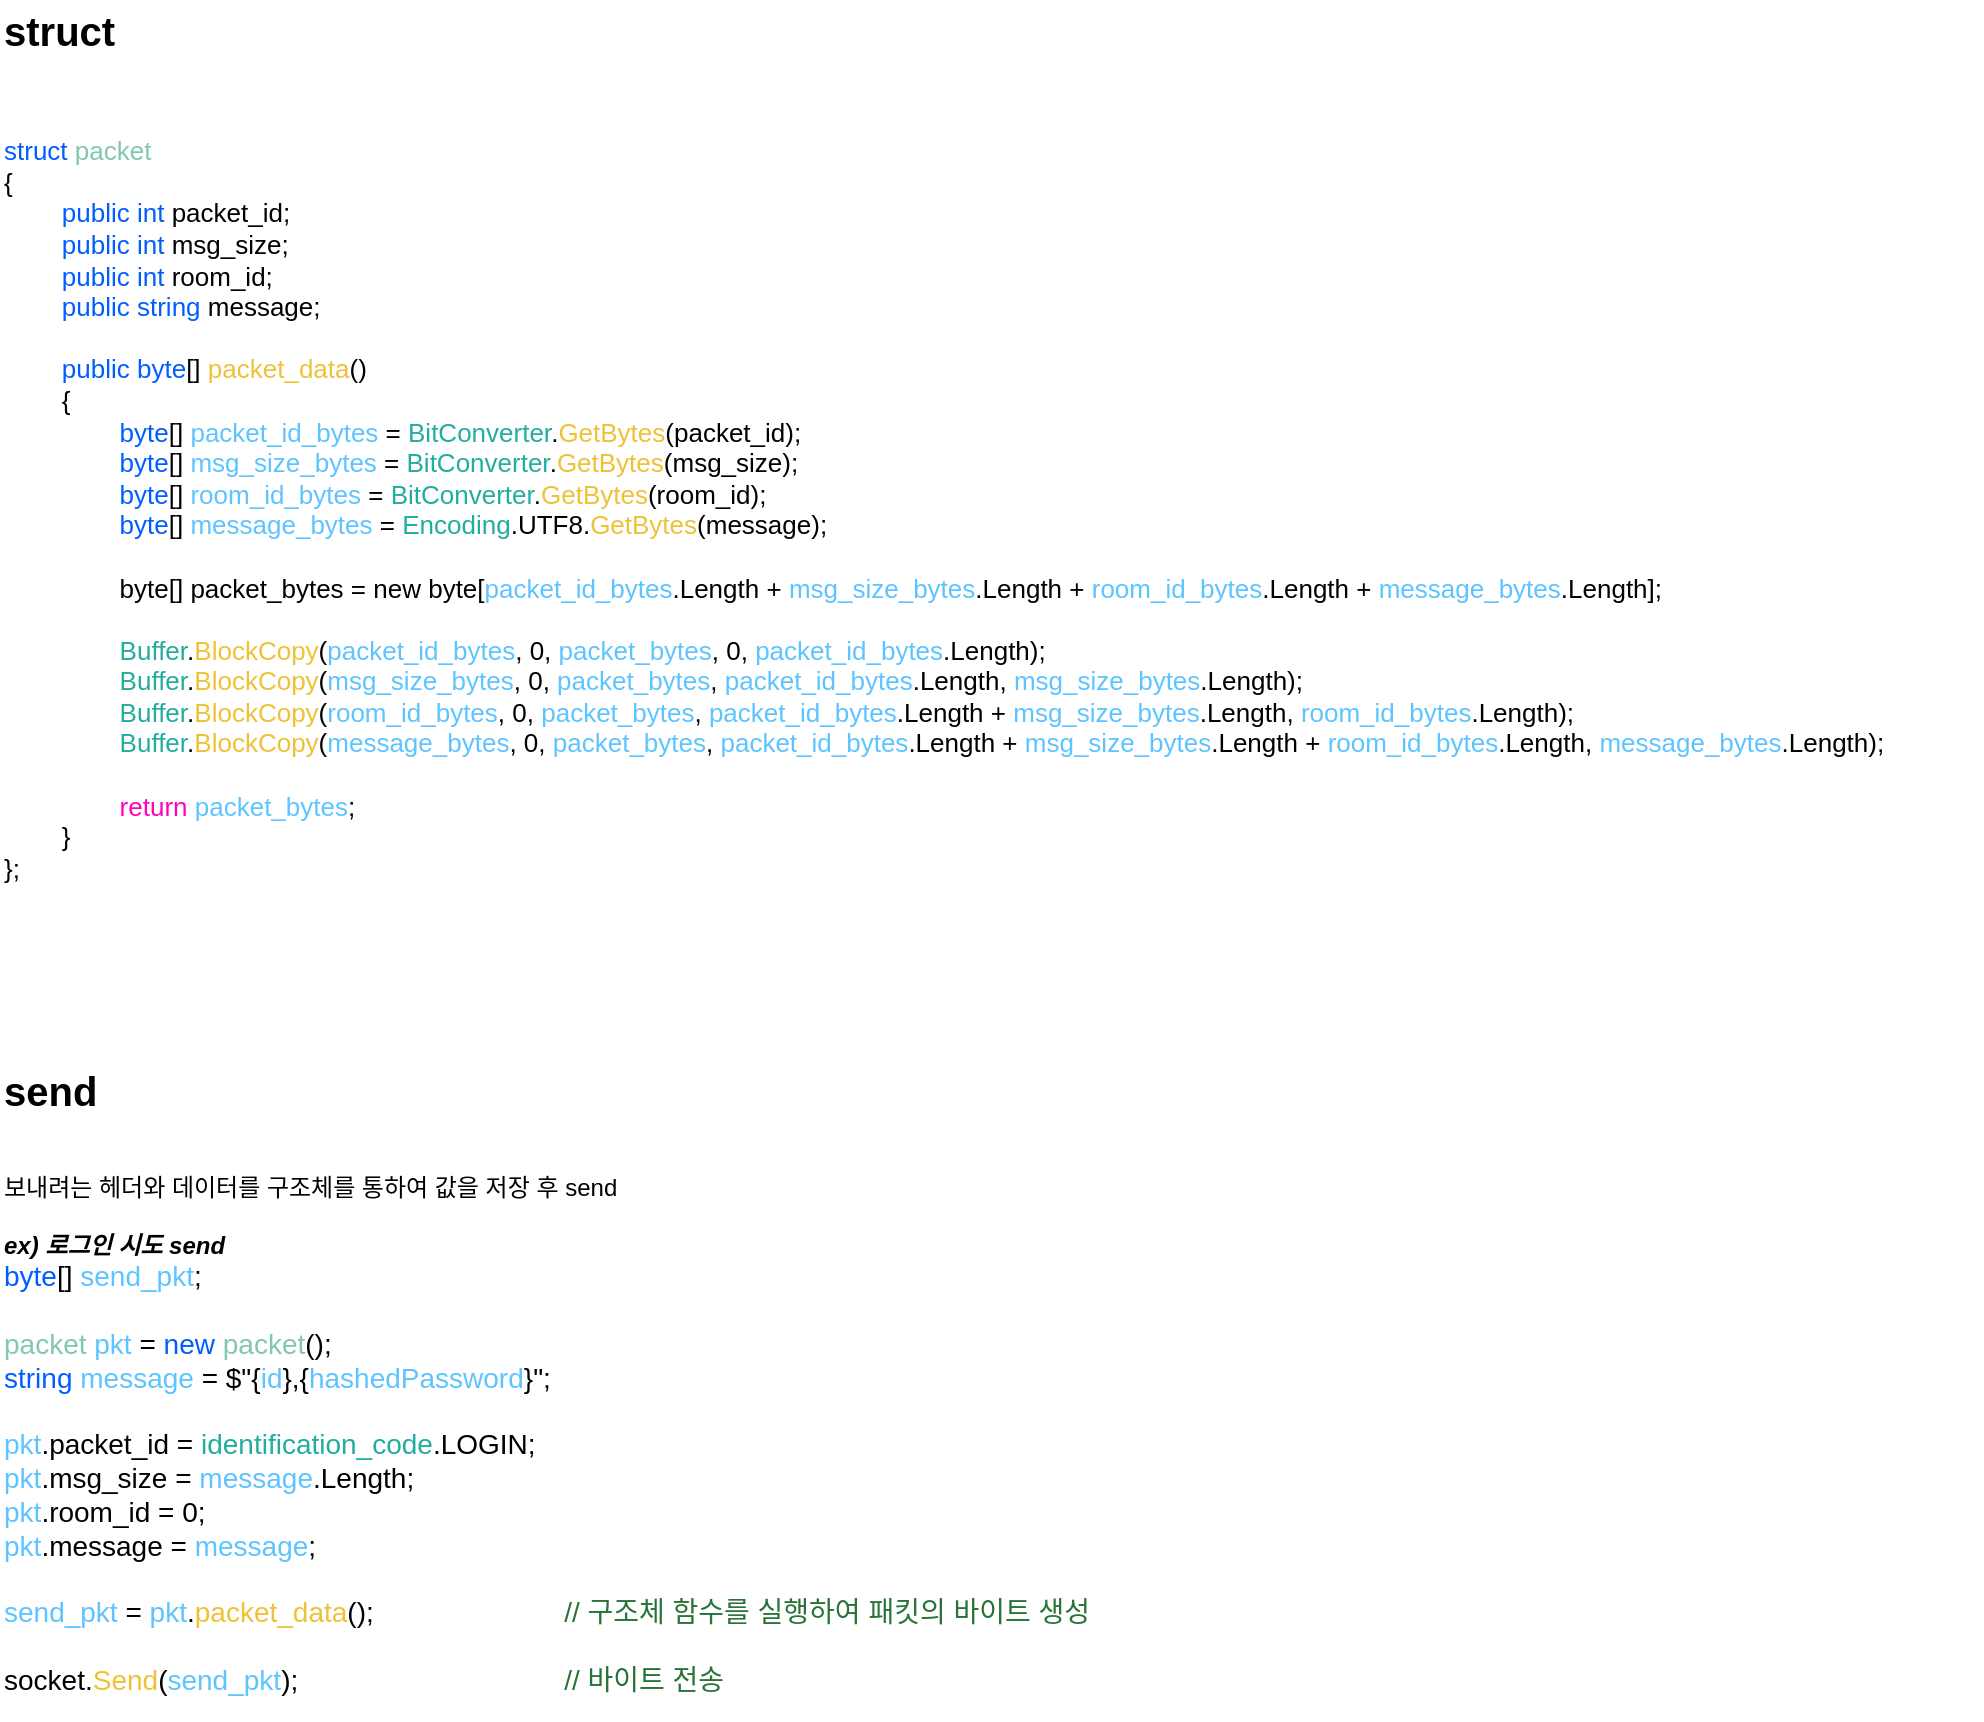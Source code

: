 <mxfile version="24.7.17">
  <diagram name="페이지-1" id="OGJJPKaFFh_ImrWDYOEu">
    <mxGraphModel dx="806" dy="771" grid="1" gridSize="10" guides="1" tooltips="1" connect="1" arrows="1" fold="1" page="1" pageScale="1" pageWidth="827" pageHeight="1169" math="0" shadow="0">
      <root>
        <mxCell id="0" />
        <mxCell id="1" parent="0" />
        <mxCell id="hsGD_RhnxvM9qgn9JG00-1" value="struct" style="text;html=1;align=left;verticalAlign=middle;whiteSpace=wrap;rounded=0;fontSize=20;fontStyle=1" vertex="1" parent="1">
          <mxGeometry x="49" y="60" width="60" height="30" as="geometry" />
        </mxCell>
        <mxCell id="hsGD_RhnxvM9qgn9JG00-2" value="&lt;font style=&quot;font-size: 13px;&quot;&gt;&lt;font color=&quot;#005eff&quot;&gt;struct &lt;/font&gt;&lt;font color=&quot;#83c7ad&quot;&gt;packet&lt;/font&gt;&lt;/font&gt;&lt;div style=&quot;font-size: 13px;&quot;&gt;&lt;font style=&quot;font-size: 13px;&quot;&gt;{&lt;/font&gt;&lt;/div&gt;&lt;div style=&quot;font-size: 13px;&quot;&gt;&lt;font style=&quot;font-size: 13px;&quot;&gt;&lt;span style=&quot;white-space: pre;&quot;&gt;&#x9;&lt;/span&gt;&lt;font color=&quot;#005eff&quot;&gt;public int&lt;/font&gt; packet_id;&lt;br style=&quot;&quot;&gt;&lt;/font&gt;&lt;/div&gt;&lt;div style=&quot;font-size: 13px;&quot;&gt;&lt;font style=&quot;font-size: 13px;&quot;&gt;&lt;span style=&quot;white-space: pre;&quot;&gt;&#x9;&lt;/span&gt;&lt;font color=&quot;#005eff&quot;&gt;public int&lt;/font&gt; msg_size;&lt;/font&gt;&lt;/div&gt;&lt;div style=&quot;font-size: 13px;&quot;&gt;&lt;font style=&quot;font-size: 13px;&quot;&gt;&lt;span style=&quot;white-space: pre;&quot;&gt;&#x9;&lt;/span&gt;&lt;font color=&quot;#005eff&quot;&gt;public int&lt;/font&gt; room_id;&lt;br style=&quot;&quot;&gt;&lt;/font&gt;&lt;/div&gt;&lt;div style=&quot;font-size: 13px;&quot;&gt;&lt;font style=&quot;font-size: 13px;&quot;&gt;&lt;span style=&quot;white-space: pre;&quot;&gt;&#x9;&lt;/span&gt;&lt;font color=&quot;#005eff&quot;&gt;public string&lt;/font&gt; message;&lt;br style=&quot;&quot;&gt;&lt;/font&gt;&lt;/div&gt;&lt;div style=&quot;font-size: 13px;&quot;&gt;&lt;font style=&quot;font-size: 13px;&quot;&gt;&lt;span style=&quot;white-space: pre;&quot;&gt;&#x9;&lt;/span&gt;&lt;br style=&quot;&quot;&gt;&lt;/font&gt;&lt;/div&gt;&lt;div style=&quot;font-size: 13px;&quot;&gt;&lt;font style=&quot;font-size: 13px;&quot;&gt;&lt;span style=&quot;white-space: pre;&quot;&gt;&#x9;&lt;/span&gt;&lt;font color=&quot;#005eff&quot;&gt;public byte&lt;/font&gt;[] &lt;font color=&quot;#edc237&quot;&gt;packet_data&lt;/font&gt;()&lt;br style=&quot;&quot;&gt;&lt;/font&gt;&lt;/div&gt;&lt;div style=&quot;font-size: 13px;&quot;&gt;&lt;font style=&quot;font-size: 13px;&quot;&gt;&lt;span style=&quot;white-space: pre;&quot;&gt;&#x9;&lt;/span&gt;{&lt;br style=&quot;&quot;&gt;&lt;/font&gt;&lt;/div&gt;&lt;div style=&quot;font-size: 13px;&quot;&gt;&lt;font style=&quot;font-size: 13px;&quot;&gt;&lt;span style=&quot;white-space: pre;&quot;&gt;&#x9;&lt;/span&gt;&lt;span style=&quot;white-space: pre;&quot;&gt;&#x9;&lt;/span&gt;&lt;font color=&quot;#005eff&quot;&gt;byte&lt;/font&gt;[] &lt;font color=&quot;#5ec4ff&quot;&gt;packet_id_bytes &lt;/font&gt;= &lt;font color=&quot;#22ad9f&quot;&gt;BitConverter&lt;/font&gt;.&lt;font color=&quot;#edc237&quot;&gt;GetBytes&lt;/font&gt;(packet_id);&lt;br style=&quot;&quot;&gt;&lt;/font&gt;&lt;/div&gt;&lt;div style=&quot;font-size: 13px;&quot;&gt;&lt;font style=&quot;font-size: 13px;&quot;&gt;&lt;span style=&quot;white-space: pre;&quot;&gt;&#x9;&lt;/span&gt;&lt;span style=&quot;white-space: pre;&quot;&gt;&#x9;&lt;/span&gt;&lt;span style=&quot;background-color: initial;&quot;&gt;&lt;font color=&quot;#005eff&quot;&gt;byte&lt;/font&gt;[] &lt;font color=&quot;#5ec4ff&quot;&gt;msg_size_bytes &lt;/font&gt;= &lt;font color=&quot;#22ad9f&quot;&gt;BitConverter&lt;/font&gt;.&lt;font color=&quot;#edc237&quot;&gt;GetBytes&lt;/font&gt;(msg_size);&lt;/span&gt;&lt;/font&gt;&lt;/div&gt;&lt;div style=&quot;font-size: 13px;&quot;&gt;&lt;font style=&quot;font-size: 13px;&quot;&gt;&lt;span style=&quot;background-color: initial; white-space: pre;&quot;&gt;&#x9;&lt;/span&gt;&lt;span style=&quot;background-color: initial; white-space: pre;&quot;&gt;&#x9;&lt;/span&gt;&lt;span style=&quot;background-color: initial;&quot;&gt;&lt;font color=&quot;#005eff&quot;&gt;byte&lt;/font&gt;[] &lt;font color=&quot;#5ec4ff&quot;&gt;room_id_bytes &lt;/font&gt;= &lt;font color=&quot;#22ad9f&quot;&gt;BitConverter&lt;/font&gt;.&lt;font color=&quot;#edc237&quot;&gt;GetBytes&lt;/font&gt;(room_id);&lt;/span&gt;&lt;/font&gt;&lt;/div&gt;&lt;div style=&quot;font-size: 13px;&quot;&gt;&lt;font style=&quot;font-size: 13px;&quot;&gt;&lt;span style=&quot;white-space: pre;&quot;&gt;&#x9;&lt;/span&gt;&lt;span style=&quot;white-space: pre;&quot;&gt;&#x9;&lt;/span&gt;&lt;span style=&quot;background-color: initial;&quot;&gt;&lt;font color=&quot;#005eff&quot;&gt;byte&lt;/font&gt;[] &lt;font color=&quot;#5ec4ff&quot;&gt;message_bytes &lt;/font&gt;= &lt;font color=&quot;#22ad9f&quot;&gt;Encoding&lt;/font&gt;.UTF8.&lt;font color=&quot;#edc237&quot;&gt;GetBytes&lt;/font&gt;(message);&lt;/span&gt;&lt;span style=&quot;background-color: initial;&quot;&gt;&lt;br style=&quot;&quot;&gt;&lt;/span&gt;&lt;/font&gt;&lt;/div&gt;&lt;div style=&quot;font-size: 13px;&quot;&gt;&lt;span style=&quot;background-color: initial;&quot;&gt;&lt;font style=&quot;font-size: 13px;&quot;&gt;&lt;span style=&quot;white-space: pre;&quot;&gt;&#x9;&lt;/span&gt;&lt;span style=&quot;white-space: pre;&quot;&gt;&#x9;&lt;/span&gt;&lt;br style=&quot;&quot;&gt;&lt;/font&gt;&lt;/span&gt;&lt;/div&gt;&lt;div style=&quot;font-size: 13px;&quot;&gt;&lt;font style=&quot;font-size: 13px;&quot;&gt;&lt;span style=&quot;white-space: pre;&quot;&gt;&#x9;&lt;/span&gt;&lt;span style=&quot;white-space: pre;&quot;&gt;&#x9;&lt;/span&gt;byte[] packet_bytes = new byte[&lt;font color=&quot;#5ec4ff&quot;&gt;packet_id_bytes&lt;/font&gt;.Length + &lt;font color=&quot;#5ec4ff&quot;&gt;msg_size_bytes&lt;/font&gt;.Length + &lt;font color=&quot;#5ec4ff&quot;&gt;room_id_bytes&lt;/font&gt;.Length + &lt;font color=&quot;#5ec4ff&quot;&gt;message_bytes&lt;/font&gt;.Length];&lt;br style=&quot;&quot;&gt;&lt;/font&gt;&lt;/div&gt;&lt;div style=&quot;font-size: 13px;&quot;&gt;&lt;font style=&quot;font-size: 13px;&quot;&gt;&lt;br style=&quot;&quot;&gt;&lt;/font&gt;&lt;/div&gt;&lt;div style=&quot;font-size: 13px;&quot;&gt;&lt;font style=&quot;font-size: 13px;&quot;&gt;&lt;span style=&quot;white-space: pre;&quot;&gt;&#x9;&lt;/span&gt;&lt;span style=&quot;white-space: pre;&quot;&gt;&#x9;&lt;/span&gt;&lt;font color=&quot;#22ad9f&quot;&gt;Buffer&lt;/font&gt;.&lt;font color=&quot;#edc237&quot;&gt;BlockCopy&lt;/font&gt;(&lt;font color=&quot;#5ec4ff&quot;&gt;packet_id_bytes&lt;/font&gt;, 0, &lt;font color=&quot;#5ec4ff&quot;&gt;packet_bytes&lt;/font&gt;, 0, &lt;font color=&quot;#5ec4ff&quot;&gt;packet_id_bytes&lt;/font&gt;.Length);&lt;br style=&quot;&quot;&gt;&lt;/font&gt;&lt;/div&gt;&lt;div style=&quot;font-size: 13px;&quot;&gt;&lt;font style=&quot;font-size: 13px;&quot;&gt;&lt;span style=&quot;white-space: pre;&quot;&gt;&#x9;&lt;/span&gt;&lt;span style=&quot;white-space: pre;&quot;&gt;&#x9;&lt;/span&gt;&lt;span style=&quot;color: rgb(34, 173, 159);&quot;&gt;Buffer&lt;/span&gt;.&lt;span style=&quot;color: rgb(237, 194, 55);&quot;&gt;BlockCopy&lt;/span&gt;(&lt;font color=&quot;#5ec4ff&quot;&gt;msg_size_bytes&lt;/font&gt;, 0, &lt;font color=&quot;#5ec4ff&quot;&gt;packet_bytes&lt;/font&gt;, &lt;font color=&quot;#5ec4ff&quot;&gt;packet_id_bytes&lt;/font&gt;.Length, &lt;font color=&quot;#5ec4ff&quot;&gt;msg_size_bytes&lt;/font&gt;.Length);&lt;br style=&quot;&quot;&gt;&lt;/font&gt;&lt;/div&gt;&lt;div style=&quot;font-size: 13px;&quot;&gt;&lt;font style=&quot;font-size: 13px;&quot;&gt;&lt;span style=&quot;white-space: pre;&quot;&gt;&#x9;&lt;/span&gt;&lt;span style=&quot;white-space: pre;&quot;&gt;&#x9;&lt;/span&gt;&lt;span style=&quot;color: rgb(34, 173, 159);&quot;&gt;Buffer&lt;/span&gt;.&lt;span style=&quot;color: rgb(237, 194, 55);&quot;&gt;BlockCopy&lt;/span&gt;(&lt;font color=&quot;#5ec4ff&quot;&gt;room_id_bytes&lt;/font&gt;, 0, &lt;font color=&quot;#5ec4ff&quot;&gt;packet_bytes&lt;/font&gt;, &lt;font color=&quot;#5ec4ff&quot;&gt;packet_id_bytes&lt;/font&gt;.Length + &lt;font color=&quot;#5ec4ff&quot;&gt;msg_size_bytes&lt;/font&gt;.Length, &lt;font color=&quot;#5ec4ff&quot;&gt;room_id_bytes&lt;/font&gt;.Length);&lt;br style=&quot;&quot;&gt;&lt;/font&gt;&lt;/div&gt;&lt;div style=&quot;font-size: 13px;&quot;&gt;&lt;font style=&quot;font-size: 13px;&quot;&gt;&lt;span style=&quot;white-space: pre;&quot;&gt;&#x9;&lt;/span&gt;&lt;span style=&quot;white-space: pre;&quot;&gt;&#x9;&lt;/span&gt;&lt;span style=&quot;color: rgb(34, 173, 159);&quot;&gt;Buffer&lt;/span&gt;.&lt;span style=&quot;color: rgb(237, 194, 55);&quot;&gt;BlockCopy&lt;/span&gt;(&lt;font color=&quot;#5ec4ff&quot;&gt;message_bytes&lt;/font&gt;, 0, &lt;font color=&quot;#5ec4ff&quot;&gt;packet_bytes&lt;/font&gt;, &lt;font color=&quot;#5ec4ff&quot;&gt;packet_id_bytes&lt;/font&gt;.Length + &lt;font color=&quot;#5ec4ff&quot;&gt;msg_size_bytes&lt;/font&gt;.Length + &lt;font color=&quot;#5ec4ff&quot;&gt;room_id_bytes&lt;/font&gt;.Length, &lt;font color=&quot;#5ec4ff&quot;&gt;message_bytes&lt;/font&gt;.Length);&lt;br style=&quot;&quot;&gt;&lt;/font&gt;&lt;/div&gt;&lt;div style=&quot;font-size: 13px;&quot;&gt;&lt;font style=&quot;font-size: 13px;&quot;&gt;&lt;br&gt;&lt;/font&gt;&lt;/div&gt;&lt;div style=&quot;font-size: 13px;&quot;&gt;&lt;font style=&quot;font-size: 13px;&quot;&gt;&lt;span style=&quot;white-space: pre;&quot;&gt;&#x9;&lt;/span&gt;&lt;span style=&quot;white-space: pre;&quot;&gt;&#x9;&lt;/span&gt;&lt;font color=&quot;#ff03bc&quot;&gt;return &lt;/font&gt;&lt;font color=&quot;#5ec4ff&quot;&gt;packet_bytes&lt;/font&gt;;&lt;br&gt;&lt;/font&gt;&lt;/div&gt;&lt;div style=&quot;font-size: 13px;&quot;&gt;&lt;span style=&quot;background-color: initial;&quot;&gt;&lt;font style=&quot;font-size: 13px;&quot;&gt;&lt;span style=&quot;white-space: pre;&quot;&gt;&#x9;&lt;/span&gt;}&lt;/font&gt;&lt;br style=&quot;font-size: 14px;&quot;&gt;&lt;/span&gt;&lt;/div&gt;&lt;div style=&quot;font-size: 13px;&quot;&gt;&lt;span style=&quot;background-color: initial;&quot;&gt;&lt;font style=&quot;font-size: 13px;&quot;&gt;};&lt;/font&gt;&lt;/span&gt;&lt;/div&gt;" style="text;html=1;align=left;verticalAlign=top;whiteSpace=wrap;rounded=0;horizontal=1;fontSize=14;" vertex="1" parent="1">
          <mxGeometry x="49" y="120" width="991" height="390" as="geometry" />
        </mxCell>
        <mxCell id="hsGD_RhnxvM9qgn9JG00-3" value="send" style="text;html=1;align=left;verticalAlign=middle;whiteSpace=wrap;rounded=0;fontSize=20;fontStyle=1" vertex="1" parent="1">
          <mxGeometry x="49" y="590" width="60" height="30" as="geometry" />
        </mxCell>
        <mxCell id="hsGD_RhnxvM9qgn9JG00-4" value="보내려는 헤더와 데이터를 구조체를 통하여 값을 저장 후 send&lt;div&gt;&lt;br&gt;&lt;/div&gt;&lt;div&gt;&lt;i&gt;&lt;b&gt;ex) 로그인 시도 send&lt;/b&gt;&lt;/i&gt;&lt;/div&gt;&lt;div style=&quot;font-size: 14px;&quot;&gt;&lt;font style=&quot;font-size: 14px;&quot;&gt;&lt;font color=&quot;#005eff&quot;&gt;byte&lt;/font&gt;[] &lt;font color=&quot;#5ec4ff&quot;&gt;send_pkt&lt;/font&gt;;&lt;/font&gt;&lt;/div&gt;&lt;div style=&quot;font-size: 14px;&quot;&gt;&lt;font style=&quot;font-size: 14px;&quot;&gt;&lt;br&gt;&lt;/font&gt;&lt;/div&gt;&lt;div style=&quot;font-size: 14px;&quot;&gt;&lt;font style=&quot;font-size: 14px;&quot;&gt;&lt;font color=&quot;#83c7ad&quot;&gt;packet &lt;/font&gt;&lt;font color=&quot;#5ec4ff&quot;&gt;pkt &lt;/font&gt;= &lt;font color=&quot;#005eff&quot;&gt;new &lt;/font&gt;&lt;font color=&quot;#83c7ad&quot;&gt;packet&lt;/font&gt;();&lt;/font&gt;&lt;/div&gt;&lt;div style=&quot;font-size: 14px;&quot;&gt;&lt;font style=&quot;font-size: 14px;&quot;&gt;&lt;font color=&quot;#005eff&quot;&gt;string &lt;/font&gt;&lt;font color=&quot;#5ec4ff&quot;&gt;message &lt;/font&gt;= $&quot;{&lt;font color=&quot;#5ec4ff&quot;&gt;id&lt;/font&gt;},{&lt;font color=&quot;#5ec4ff&quot;&gt;hashedPassword&lt;/font&gt;}&quot;;&lt;/font&gt;&lt;/div&gt;&lt;div style=&quot;font-size: 14px;&quot;&gt;&lt;font style=&quot;font-size: 14px;&quot;&gt;&lt;br&gt;&lt;/font&gt;&lt;/div&gt;&lt;div style=&quot;font-size: 14px;&quot;&gt;&lt;font style=&quot;font-size: 14px;&quot;&gt;&lt;font color=&quot;#5ec4ff&quot;&gt;pkt&lt;/font&gt;.packet_id = &lt;font color=&quot;#22ad9f&quot;&gt;identification_code&lt;/font&gt;.LOGIN;&lt;/font&gt;&lt;/div&gt;&lt;div style=&quot;font-size: 14px;&quot;&gt;&lt;font style=&quot;font-size: 14px;&quot;&gt;&lt;font color=&quot;#5ec4ff&quot;&gt;pkt&lt;/font&gt;.msg_size = &lt;font color=&quot;#5ec4ff&quot;&gt;message&lt;/font&gt;.Length;&lt;/font&gt;&lt;/div&gt;&lt;div style=&quot;font-size: 14px;&quot;&gt;&lt;font style=&quot;font-size: 14px;&quot;&gt;&lt;font color=&quot;#5ec4ff&quot;&gt;pkt&lt;/font&gt;.room_id = 0;&lt;/font&gt;&lt;/div&gt;&lt;div style=&quot;font-size: 14px;&quot;&gt;&lt;font style=&quot;font-size: 14px;&quot;&gt;&lt;font color=&quot;#5ec4ff&quot;&gt;pkt&lt;/font&gt;.message = &lt;font color=&quot;#5ec4ff&quot;&gt;message&lt;/font&gt;;&lt;/font&gt;&lt;/div&gt;&lt;div style=&quot;font-size: 14px;&quot;&gt;&lt;font style=&quot;font-size: 14px;&quot;&gt;&lt;br&gt;&lt;/font&gt;&lt;/div&gt;&lt;div style=&quot;font-size: 14px;&quot;&gt;&lt;font style=&quot;font-size: 14px;&quot;&gt;&lt;font color=&quot;#5ec4ff&quot;&gt;send_pkt &lt;/font&gt;= &lt;font color=&quot;#5ec4ff&quot;&gt;pkt&lt;/font&gt;.&lt;font color=&quot;#edc237&quot;&gt;packet_data&lt;/font&gt;();&lt;span style=&quot;white-space: pre;&quot;&gt;&#x9;&lt;/span&gt;&lt;span style=&quot;white-space: pre;&quot;&gt;&#x9;&lt;/span&gt;&lt;span style=&quot;white-space: pre;&quot;&gt;&#x9;&lt;/span&gt;&lt;font color=&quot;#297338&quot;&gt;// 구조체 함수를 실행하여 패킷의 바이트 생성&lt;/font&gt;&lt;/font&gt;&lt;/div&gt;&lt;div style=&quot;font-size: 14px;&quot;&gt;&lt;font style=&quot;font-size: 14px;&quot;&gt;&lt;br&gt;&lt;/font&gt;&lt;/div&gt;&lt;div style=&quot;font-size: 14px;&quot;&gt;&lt;font style=&quot;font-size: 14px;&quot;&gt;socket.&lt;font color=&quot;#edc237&quot;&gt;Send&lt;/font&gt;(&lt;font color=&quot;#5ec4ff&quot;&gt;send_pkt&lt;/font&gt;);&lt;span style=&quot;white-space: pre;&quot;&gt;&#x9;&lt;/span&gt;&lt;span style=&quot;white-space: pre;&quot;&gt;&#x9;&lt;/span&gt;&lt;span style=&quot;white-space: pre;&quot;&gt;&#x9;&lt;/span&gt;&lt;span style=&quot;white-space: pre;&quot;&gt;&#x9;&lt;/span&gt;&lt;span style=&quot;white-space: pre;&quot;&gt;&#x9;&lt;/span&gt;&lt;font color=&quot;#297338&quot;&gt;// 바이트 전송&lt;/font&gt;&lt;/font&gt;&lt;/div&gt;" style="text;html=1;align=left;verticalAlign=top;whiteSpace=wrap;rounded=0;" vertex="1" parent="1">
          <mxGeometry x="49" y="640" width="691" height="280" as="geometry" />
        </mxCell>
      </root>
    </mxGraphModel>
  </diagram>
</mxfile>
